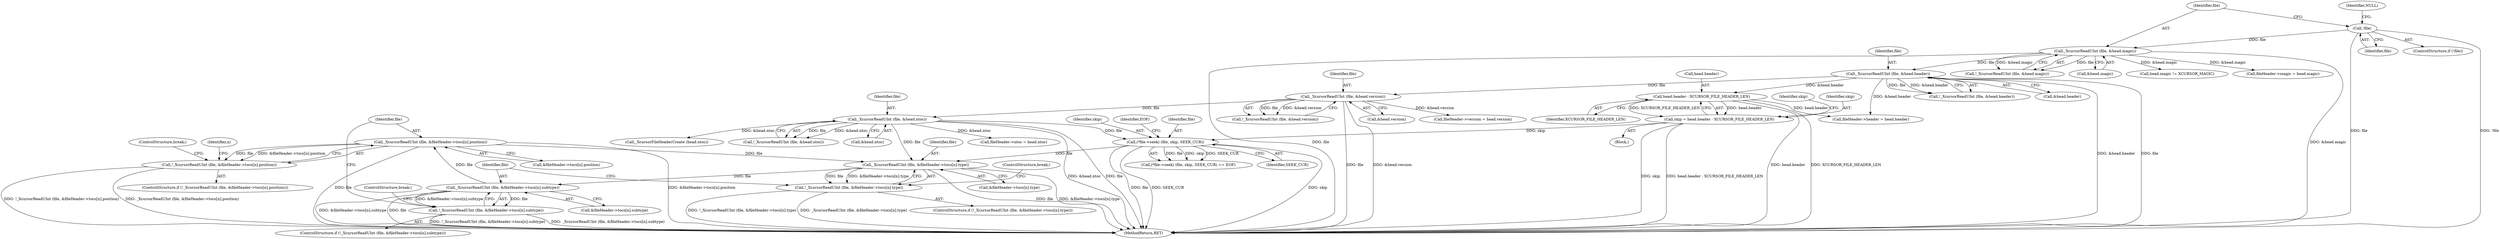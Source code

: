 digraph "0_xcursor_4794b5dd34688158fb51a2943032569d3780c4b8@array" {
"1000545" [label="(Call,_XcursorReadUInt (file, &fileHeader->tocs[n].position))"];
"1000532" [label="(Call,_XcursorReadUInt (file, &fileHeader->tocs[n].subtype))"];
"1000519" [label="(Call,_XcursorReadUInt (file, &fileHeader->tocs[n].type))"];
"1000459" [label="(Call,(*file->seek) (file, skip, SEEK_CUR))"];
"1000440" [label="(Call,_XcursorReadUInt (file, &head.ntoc))"];
"1000430" [label="(Call,_XcursorReadUInt (file, &head.version))"];
"1000420" [label="(Call,_XcursorReadUInt (file, &head.header))"];
"1000402" [label="(Call,_XcursorReadUInt (file, &head.magic))"];
"1000396" [label="(Call,!file)"];
"1000448" [label="(Call,skip = head.header - XCURSOR_FILE_HEADER_LEN)"];
"1000450" [label="(Call,head.header - XCURSOR_FILE_HEADER_LEN)"];
"1000545" [label="(Call,_XcursorReadUInt (file, &fileHeader->tocs[n].position))"];
"1000518" [label="(Call,!_XcursorReadUInt (file, &fileHeader->tocs[n].type))"];
"1000531" [label="(Call,!_XcursorReadUInt (file, &fileHeader->tocs[n].subtype))"];
"1000544" [label="(Call,!_XcursorReadUInt (file, &fileHeader->tocs[n].position))"];
"1000531" [label="(Call,!_XcursorReadUInt (file, &fileHeader->tocs[n].subtype))"];
"1000441" [label="(Identifier,file)"];
"1000397" [label="(Identifier,file)"];
"1000401" [label="(Call,!_XcursorReadUInt (file, &head.magic))"];
"1000498" [label="(Call,fileHeader->ntoc = head.ntoc)"];
"1000450" [label="(Call,head.header - XCURSOR_FILE_HEADER_LEN)"];
"1000395" [label="(ControlStructure,if (!file))"];
"1000403" [label="(Identifier,file)"];
"1000517" [label="(ControlStructure,if (!_XcursorReadUInt (file, &fileHeader->tocs[n].type)))"];
"1000529" [label="(ControlStructure,break;)"];
"1000448" [label="(Call,skip = head.header - XCURSOR_FILE_HEADER_LEN)"];
"1000432" [label="(Call,&head.version)"];
"1000458" [label="(Call,(*file->seek) (file, skip, SEEK_CUR) == EOF)"];
"1000542" [label="(ControlStructure,break;)"];
"1000456" [label="(Identifier,skip)"];
"1000451" [label="(Call,head.header)"];
"1000546" [label="(Identifier,file)"];
"1000520" [label="(Identifier,file)"];
"1000547" [label="(Call,&fileHeader->tocs[n].position)"];
"1000442" [label="(Call,&head.ntoc)"];
"1000519" [label="(Call,_XcursorReadUInt (file, &fileHeader->tocs[n].type))"];
"1000419" [label="(Call,!_XcursorReadUInt (file, &head.header))"];
"1000461" [label="(Identifier,skip)"];
"1000544" [label="(Call,!_XcursorReadUInt (file, &fileHeader->tocs[n].position))"];
"1000484" [label="(Call,fileHeader->header = head.header)"];
"1000468" [label="(Call,_XcursorFileHeaderCreate (head.ntoc))"];
"1000404" [label="(Call,&head.magic)"];
"1000491" [label="(Call,fileHeader->version = head.version)"];
"1000543" [label="(ControlStructure,if (!_XcursorReadUInt (file, &fileHeader->tocs[n].position)))"];
"1000545" [label="(Call,_XcursorReadUInt (file, &fileHeader->tocs[n].position))"];
"1000521" [label="(Call,&fileHeader->tocs[n].type)"];
"1000463" [label="(Identifier,EOF)"];
"1000555" [label="(ControlStructure,break;)"];
"1001171" [label="(MethodReturn,RET)"];
"1000429" [label="(Call,!_XcursorReadUInt (file, &head.version))"];
"1000411" [label="(Call,head.magic != XCURSOR_MAGIC)"];
"1000440" [label="(Call,_XcursorReadUInt (file, &head.ntoc))"];
"1000459" [label="(Call,(*file->seek) (file, skip, SEEK_CUR))"];
"1000462" [label="(Identifier,SEEK_CUR)"];
"1000454" [label="(Identifier,XCURSOR_FILE_HEADER_LEN)"];
"1000477" [label="(Call,fileHeader->magic = head.magic)"];
"1000518" [label="(Call,!_XcursorReadUInt (file, &fileHeader->tocs[n].type))"];
"1000396" [label="(Call,!file)"];
"1000449" [label="(Identifier,skip)"];
"1000533" [label="(Identifier,file)"];
"1000402" [label="(Call,_XcursorReadUInt (file, &head.magic))"];
"1000420" [label="(Call,_XcursorReadUInt (file, &head.header))"];
"1000431" [label="(Identifier,file)"];
"1000430" [label="(Call,_XcursorReadUInt (file, &head.version))"];
"1000439" [label="(Call,!_XcursorReadUInt (file, &head.ntoc))"];
"1000515" [label="(Identifier,n)"];
"1000421" [label="(Identifier,file)"];
"1000422" [label="(Call,&head.header)"];
"1000399" [label="(Identifier,NULL)"];
"1000534" [label="(Call,&fileHeader->tocs[n].subtype)"];
"1000390" [label="(Block,)"];
"1000460" [label="(Identifier,file)"];
"1000530" [label="(ControlStructure,if (!_XcursorReadUInt (file, &fileHeader->tocs[n].subtype)))"];
"1000532" [label="(Call,_XcursorReadUInt (file, &fileHeader->tocs[n].subtype))"];
"1000545" -> "1000544"  [label="AST: "];
"1000545" -> "1000547"  [label="CFG: "];
"1000546" -> "1000545"  [label="AST: "];
"1000547" -> "1000545"  [label="AST: "];
"1000544" -> "1000545"  [label="CFG: "];
"1000545" -> "1001171"  [label="DDG: file"];
"1000545" -> "1001171"  [label="DDG: &fileHeader->tocs[n].position"];
"1000545" -> "1000519"  [label="DDG: file"];
"1000545" -> "1000544"  [label="DDG: file"];
"1000545" -> "1000544"  [label="DDG: &fileHeader->tocs[n].position"];
"1000532" -> "1000545"  [label="DDG: file"];
"1000532" -> "1000531"  [label="AST: "];
"1000532" -> "1000534"  [label="CFG: "];
"1000533" -> "1000532"  [label="AST: "];
"1000534" -> "1000532"  [label="AST: "];
"1000531" -> "1000532"  [label="CFG: "];
"1000532" -> "1001171"  [label="DDG: file"];
"1000532" -> "1001171"  [label="DDG: &fileHeader->tocs[n].subtype"];
"1000532" -> "1000531"  [label="DDG: file"];
"1000532" -> "1000531"  [label="DDG: &fileHeader->tocs[n].subtype"];
"1000519" -> "1000532"  [label="DDG: file"];
"1000519" -> "1000518"  [label="AST: "];
"1000519" -> "1000521"  [label="CFG: "];
"1000520" -> "1000519"  [label="AST: "];
"1000521" -> "1000519"  [label="AST: "];
"1000518" -> "1000519"  [label="CFG: "];
"1000519" -> "1001171"  [label="DDG: file"];
"1000519" -> "1001171"  [label="DDG: &fileHeader->tocs[n].type"];
"1000519" -> "1000518"  [label="DDG: file"];
"1000519" -> "1000518"  [label="DDG: &fileHeader->tocs[n].type"];
"1000459" -> "1000519"  [label="DDG: file"];
"1000440" -> "1000519"  [label="DDG: file"];
"1000459" -> "1000458"  [label="AST: "];
"1000459" -> "1000462"  [label="CFG: "];
"1000460" -> "1000459"  [label="AST: "];
"1000461" -> "1000459"  [label="AST: "];
"1000462" -> "1000459"  [label="AST: "];
"1000463" -> "1000459"  [label="CFG: "];
"1000459" -> "1001171"  [label="DDG: skip"];
"1000459" -> "1001171"  [label="DDG: file"];
"1000459" -> "1001171"  [label="DDG: SEEK_CUR"];
"1000459" -> "1000458"  [label="DDG: file"];
"1000459" -> "1000458"  [label="DDG: skip"];
"1000459" -> "1000458"  [label="DDG: SEEK_CUR"];
"1000440" -> "1000459"  [label="DDG: file"];
"1000448" -> "1000459"  [label="DDG: skip"];
"1000440" -> "1000439"  [label="AST: "];
"1000440" -> "1000442"  [label="CFG: "];
"1000441" -> "1000440"  [label="AST: "];
"1000442" -> "1000440"  [label="AST: "];
"1000439" -> "1000440"  [label="CFG: "];
"1000440" -> "1001171"  [label="DDG: &head.ntoc"];
"1000440" -> "1001171"  [label="DDG: file"];
"1000440" -> "1000439"  [label="DDG: file"];
"1000440" -> "1000439"  [label="DDG: &head.ntoc"];
"1000430" -> "1000440"  [label="DDG: file"];
"1000440" -> "1000468"  [label="DDG: &head.ntoc"];
"1000440" -> "1000498"  [label="DDG: &head.ntoc"];
"1000430" -> "1000429"  [label="AST: "];
"1000430" -> "1000432"  [label="CFG: "];
"1000431" -> "1000430"  [label="AST: "];
"1000432" -> "1000430"  [label="AST: "];
"1000429" -> "1000430"  [label="CFG: "];
"1000430" -> "1001171"  [label="DDG: &head.version"];
"1000430" -> "1001171"  [label="DDG: file"];
"1000430" -> "1000429"  [label="DDG: file"];
"1000430" -> "1000429"  [label="DDG: &head.version"];
"1000420" -> "1000430"  [label="DDG: file"];
"1000430" -> "1000491"  [label="DDG: &head.version"];
"1000420" -> "1000419"  [label="AST: "];
"1000420" -> "1000422"  [label="CFG: "];
"1000421" -> "1000420"  [label="AST: "];
"1000422" -> "1000420"  [label="AST: "];
"1000419" -> "1000420"  [label="CFG: "];
"1000420" -> "1001171"  [label="DDG: &head.header"];
"1000420" -> "1001171"  [label="DDG: file"];
"1000420" -> "1000419"  [label="DDG: file"];
"1000420" -> "1000419"  [label="DDG: &head.header"];
"1000402" -> "1000420"  [label="DDG: file"];
"1000420" -> "1000450"  [label="DDG: &head.header"];
"1000420" -> "1000484"  [label="DDG: &head.header"];
"1000402" -> "1000401"  [label="AST: "];
"1000402" -> "1000404"  [label="CFG: "];
"1000403" -> "1000402"  [label="AST: "];
"1000404" -> "1000402"  [label="AST: "];
"1000401" -> "1000402"  [label="CFG: "];
"1000402" -> "1001171"  [label="DDG: &head.magic"];
"1000402" -> "1001171"  [label="DDG: file"];
"1000402" -> "1000401"  [label="DDG: file"];
"1000402" -> "1000401"  [label="DDG: &head.magic"];
"1000396" -> "1000402"  [label="DDG: file"];
"1000402" -> "1000411"  [label="DDG: &head.magic"];
"1000402" -> "1000477"  [label="DDG: &head.magic"];
"1000396" -> "1000395"  [label="AST: "];
"1000396" -> "1000397"  [label="CFG: "];
"1000397" -> "1000396"  [label="AST: "];
"1000399" -> "1000396"  [label="CFG: "];
"1000403" -> "1000396"  [label="CFG: "];
"1000396" -> "1001171"  [label="DDG: !file"];
"1000396" -> "1001171"  [label="DDG: file"];
"1000448" -> "1000390"  [label="AST: "];
"1000448" -> "1000450"  [label="CFG: "];
"1000449" -> "1000448"  [label="AST: "];
"1000450" -> "1000448"  [label="AST: "];
"1000456" -> "1000448"  [label="CFG: "];
"1000448" -> "1001171"  [label="DDG: head.header - XCURSOR_FILE_HEADER_LEN"];
"1000448" -> "1001171"  [label="DDG: skip"];
"1000450" -> "1000448"  [label="DDG: head.header"];
"1000450" -> "1000448"  [label="DDG: XCURSOR_FILE_HEADER_LEN"];
"1000450" -> "1000454"  [label="CFG: "];
"1000451" -> "1000450"  [label="AST: "];
"1000454" -> "1000450"  [label="AST: "];
"1000450" -> "1001171"  [label="DDG: head.header"];
"1000450" -> "1001171"  [label="DDG: XCURSOR_FILE_HEADER_LEN"];
"1000450" -> "1000484"  [label="DDG: head.header"];
"1000518" -> "1000517"  [label="AST: "];
"1000529" -> "1000518"  [label="CFG: "];
"1000533" -> "1000518"  [label="CFG: "];
"1000518" -> "1001171"  [label="DDG: _XcursorReadUInt (file, &fileHeader->tocs[n].type)"];
"1000518" -> "1001171"  [label="DDG: !_XcursorReadUInt (file, &fileHeader->tocs[n].type)"];
"1000531" -> "1000530"  [label="AST: "];
"1000542" -> "1000531"  [label="CFG: "];
"1000546" -> "1000531"  [label="CFG: "];
"1000531" -> "1001171"  [label="DDG: !_XcursorReadUInt (file, &fileHeader->tocs[n].subtype)"];
"1000531" -> "1001171"  [label="DDG: _XcursorReadUInt (file, &fileHeader->tocs[n].subtype)"];
"1000544" -> "1000543"  [label="AST: "];
"1000555" -> "1000544"  [label="CFG: "];
"1000515" -> "1000544"  [label="CFG: "];
"1000544" -> "1001171"  [label="DDG: _XcursorReadUInt (file, &fileHeader->tocs[n].position)"];
"1000544" -> "1001171"  [label="DDG: !_XcursorReadUInt (file, &fileHeader->tocs[n].position)"];
}
